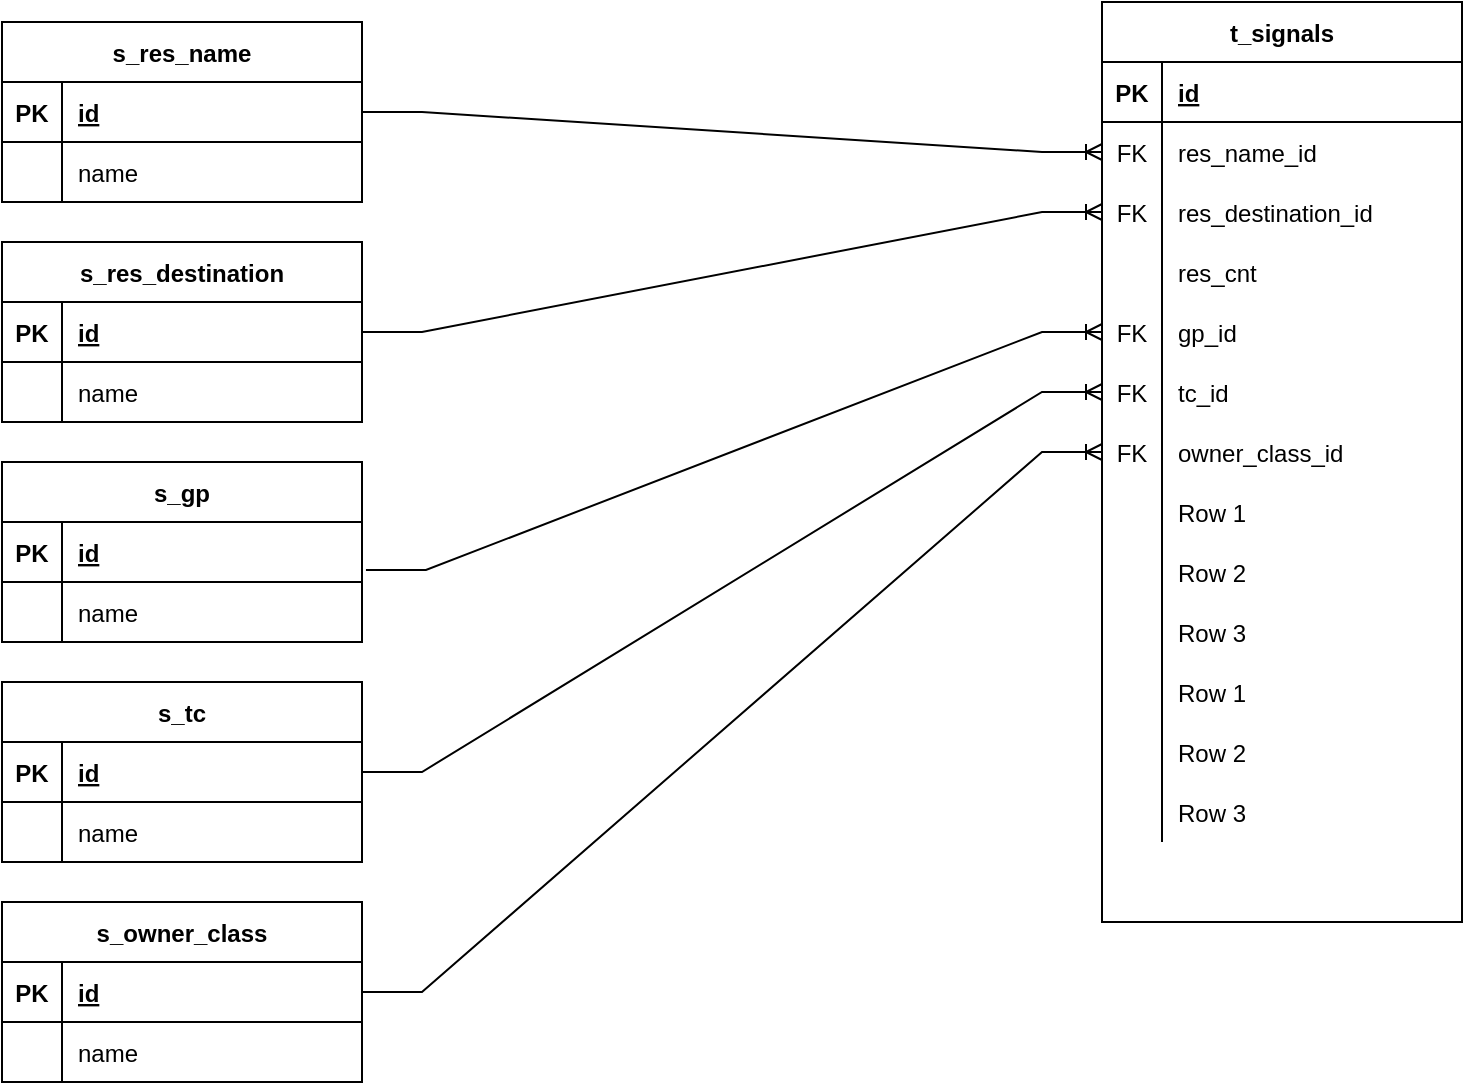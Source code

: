 <mxfile version="19.0.2" type="github">
  <diagram id="_c8XlLo-DM4U93fI8CVm" name="Page-1">
    <mxGraphModel dx="1360" dy="802" grid="1" gridSize="10" guides="1" tooltips="1" connect="1" arrows="1" fold="1" page="1" pageScale="1" pageWidth="850" pageHeight="1100" math="0" shadow="0">
      <root>
        <mxCell id="0" />
        <mxCell id="1" parent="0" />
        <mxCell id="Uqn_cT9qYYMw_Bj5x5u8-5" value="s_res_name" style="shape=table;startSize=30;container=1;collapsible=1;childLayout=tableLayout;fixedRows=1;rowLines=0;fontStyle=1;align=center;resizeLast=1;" vertex="1" parent="1">
          <mxGeometry x="90" y="60" width="180" height="90" as="geometry" />
        </mxCell>
        <mxCell id="Uqn_cT9qYYMw_Bj5x5u8-6" value="" style="shape=tableRow;horizontal=0;startSize=0;swimlaneHead=0;swimlaneBody=0;fillColor=none;collapsible=0;dropTarget=0;points=[[0,0.5],[1,0.5]];portConstraint=eastwest;top=0;left=0;right=0;bottom=1;" vertex="1" parent="Uqn_cT9qYYMw_Bj5x5u8-5">
          <mxGeometry y="30" width="180" height="30" as="geometry" />
        </mxCell>
        <mxCell id="Uqn_cT9qYYMw_Bj5x5u8-7" value="PK" style="shape=partialRectangle;connectable=0;fillColor=none;top=0;left=0;bottom=0;right=0;fontStyle=1;overflow=hidden;" vertex="1" parent="Uqn_cT9qYYMw_Bj5x5u8-6">
          <mxGeometry width="30" height="30" as="geometry">
            <mxRectangle width="30" height="30" as="alternateBounds" />
          </mxGeometry>
        </mxCell>
        <mxCell id="Uqn_cT9qYYMw_Bj5x5u8-8" value="id" style="shape=partialRectangle;connectable=0;fillColor=none;top=0;left=0;bottom=0;right=0;align=left;spacingLeft=6;fontStyle=5;overflow=hidden;" vertex="1" parent="Uqn_cT9qYYMw_Bj5x5u8-6">
          <mxGeometry x="30" width="150" height="30" as="geometry">
            <mxRectangle width="150" height="30" as="alternateBounds" />
          </mxGeometry>
        </mxCell>
        <mxCell id="Uqn_cT9qYYMw_Bj5x5u8-9" value="" style="shape=tableRow;horizontal=0;startSize=0;swimlaneHead=0;swimlaneBody=0;fillColor=none;collapsible=0;dropTarget=0;points=[[0,0.5],[1,0.5]];portConstraint=eastwest;top=0;left=0;right=0;bottom=0;" vertex="1" parent="Uqn_cT9qYYMw_Bj5x5u8-5">
          <mxGeometry y="60" width="180" height="30" as="geometry" />
        </mxCell>
        <mxCell id="Uqn_cT9qYYMw_Bj5x5u8-10" value="" style="shape=partialRectangle;connectable=0;fillColor=none;top=0;left=0;bottom=0;right=0;editable=1;overflow=hidden;" vertex="1" parent="Uqn_cT9qYYMw_Bj5x5u8-9">
          <mxGeometry width="30" height="30" as="geometry">
            <mxRectangle width="30" height="30" as="alternateBounds" />
          </mxGeometry>
        </mxCell>
        <mxCell id="Uqn_cT9qYYMw_Bj5x5u8-11" value="name" style="shape=partialRectangle;connectable=0;fillColor=none;top=0;left=0;bottom=0;right=0;align=left;spacingLeft=6;overflow=hidden;" vertex="1" parent="Uqn_cT9qYYMw_Bj5x5u8-9">
          <mxGeometry x="30" width="150" height="30" as="geometry">
            <mxRectangle width="150" height="30" as="alternateBounds" />
          </mxGeometry>
        </mxCell>
        <mxCell id="Uqn_cT9qYYMw_Bj5x5u8-18" value="s_res_destination" style="shape=table;startSize=30;container=1;collapsible=1;childLayout=tableLayout;fixedRows=1;rowLines=0;fontStyle=1;align=center;resizeLast=1;" vertex="1" parent="1">
          <mxGeometry x="90" y="170" width="180" height="90" as="geometry" />
        </mxCell>
        <mxCell id="Uqn_cT9qYYMw_Bj5x5u8-19" value="" style="shape=tableRow;horizontal=0;startSize=0;swimlaneHead=0;swimlaneBody=0;fillColor=none;collapsible=0;dropTarget=0;points=[[0,0.5],[1,0.5]];portConstraint=eastwest;top=0;left=0;right=0;bottom=1;" vertex="1" parent="Uqn_cT9qYYMw_Bj5x5u8-18">
          <mxGeometry y="30" width="180" height="30" as="geometry" />
        </mxCell>
        <mxCell id="Uqn_cT9qYYMw_Bj5x5u8-20" value="PK" style="shape=partialRectangle;connectable=0;fillColor=none;top=0;left=0;bottom=0;right=0;fontStyle=1;overflow=hidden;" vertex="1" parent="Uqn_cT9qYYMw_Bj5x5u8-19">
          <mxGeometry width="30" height="30" as="geometry">
            <mxRectangle width="30" height="30" as="alternateBounds" />
          </mxGeometry>
        </mxCell>
        <mxCell id="Uqn_cT9qYYMw_Bj5x5u8-21" value="id" style="shape=partialRectangle;connectable=0;fillColor=none;top=0;left=0;bottom=0;right=0;align=left;spacingLeft=6;fontStyle=5;overflow=hidden;" vertex="1" parent="Uqn_cT9qYYMw_Bj5x5u8-19">
          <mxGeometry x="30" width="150" height="30" as="geometry">
            <mxRectangle width="150" height="30" as="alternateBounds" />
          </mxGeometry>
        </mxCell>
        <mxCell id="Uqn_cT9qYYMw_Bj5x5u8-22" value="" style="shape=tableRow;horizontal=0;startSize=0;swimlaneHead=0;swimlaneBody=0;fillColor=none;collapsible=0;dropTarget=0;points=[[0,0.5],[1,0.5]];portConstraint=eastwest;top=0;left=0;right=0;bottom=0;" vertex="1" parent="Uqn_cT9qYYMw_Bj5x5u8-18">
          <mxGeometry y="60" width="180" height="30" as="geometry" />
        </mxCell>
        <mxCell id="Uqn_cT9qYYMw_Bj5x5u8-23" value="" style="shape=partialRectangle;connectable=0;fillColor=none;top=0;left=0;bottom=0;right=0;editable=1;overflow=hidden;" vertex="1" parent="Uqn_cT9qYYMw_Bj5x5u8-22">
          <mxGeometry width="30" height="30" as="geometry">
            <mxRectangle width="30" height="30" as="alternateBounds" />
          </mxGeometry>
        </mxCell>
        <mxCell id="Uqn_cT9qYYMw_Bj5x5u8-24" value="name" style="shape=partialRectangle;connectable=0;fillColor=none;top=0;left=0;bottom=0;right=0;align=left;spacingLeft=6;overflow=hidden;" vertex="1" parent="Uqn_cT9qYYMw_Bj5x5u8-22">
          <mxGeometry x="30" width="150" height="30" as="geometry">
            <mxRectangle width="150" height="30" as="alternateBounds" />
          </mxGeometry>
        </mxCell>
        <mxCell id="Uqn_cT9qYYMw_Bj5x5u8-38" value="" style="edgeStyle=entityRelationEdgeStyle;fontSize=12;html=1;endArrow=ERoneToMany;rounded=0;entryX=0;entryY=0.5;entryDx=0;entryDy=0;" edge="1" parent="1" source="Uqn_cT9qYYMw_Bj5x5u8-5" target="Uqn_cT9qYYMw_Bj5x5u8-74">
          <mxGeometry width="100" height="100" relative="1" as="geometry">
            <mxPoint x="370" y="460" as="sourcePoint" />
            <mxPoint x="580" y="240" as="targetPoint" />
          </mxGeometry>
        </mxCell>
        <mxCell id="Uqn_cT9qYYMw_Bj5x5u8-42" value="" style="edgeStyle=entityRelationEdgeStyle;fontSize=12;html=1;endArrow=ERoneToMany;rounded=0;entryX=0;entryY=0.5;entryDx=0;entryDy=0;" edge="1" parent="1" source="Uqn_cT9qYYMw_Bj5x5u8-19" target="Uqn_cT9qYYMw_Bj5x5u8-77">
          <mxGeometry width="100" height="100" relative="1" as="geometry">
            <mxPoint x="280" y="115" as="sourcePoint" />
            <mxPoint x="581.08" y="293.4" as="targetPoint" />
          </mxGeometry>
        </mxCell>
        <mxCell id="Uqn_cT9qYYMw_Bj5x5u8-43" value="s_gp" style="shape=table;startSize=30;container=1;collapsible=1;childLayout=tableLayout;fixedRows=1;rowLines=0;fontStyle=1;align=center;resizeLast=1;" vertex="1" parent="1">
          <mxGeometry x="90" y="280" width="180" height="90" as="geometry" />
        </mxCell>
        <mxCell id="Uqn_cT9qYYMw_Bj5x5u8-44" value="" style="shape=tableRow;horizontal=0;startSize=0;swimlaneHead=0;swimlaneBody=0;fillColor=none;collapsible=0;dropTarget=0;points=[[0,0.5],[1,0.5]];portConstraint=eastwest;top=0;left=0;right=0;bottom=1;" vertex="1" parent="Uqn_cT9qYYMw_Bj5x5u8-43">
          <mxGeometry y="30" width="180" height="30" as="geometry" />
        </mxCell>
        <mxCell id="Uqn_cT9qYYMw_Bj5x5u8-45" value="PK" style="shape=partialRectangle;connectable=0;fillColor=none;top=0;left=0;bottom=0;right=0;fontStyle=1;overflow=hidden;" vertex="1" parent="Uqn_cT9qYYMw_Bj5x5u8-44">
          <mxGeometry width="30" height="30" as="geometry">
            <mxRectangle width="30" height="30" as="alternateBounds" />
          </mxGeometry>
        </mxCell>
        <mxCell id="Uqn_cT9qYYMw_Bj5x5u8-46" value="id" style="shape=partialRectangle;connectable=0;fillColor=none;top=0;left=0;bottom=0;right=0;align=left;spacingLeft=6;fontStyle=5;overflow=hidden;" vertex="1" parent="Uqn_cT9qYYMw_Bj5x5u8-44">
          <mxGeometry x="30" width="150" height="30" as="geometry">
            <mxRectangle width="150" height="30" as="alternateBounds" />
          </mxGeometry>
        </mxCell>
        <mxCell id="Uqn_cT9qYYMw_Bj5x5u8-47" value="" style="shape=tableRow;horizontal=0;startSize=0;swimlaneHead=0;swimlaneBody=0;fillColor=none;collapsible=0;dropTarget=0;points=[[0,0.5],[1,0.5]];portConstraint=eastwest;top=0;left=0;right=0;bottom=0;" vertex="1" parent="Uqn_cT9qYYMw_Bj5x5u8-43">
          <mxGeometry y="60" width="180" height="30" as="geometry" />
        </mxCell>
        <mxCell id="Uqn_cT9qYYMw_Bj5x5u8-48" value="" style="shape=partialRectangle;connectable=0;fillColor=none;top=0;left=0;bottom=0;right=0;editable=1;overflow=hidden;" vertex="1" parent="Uqn_cT9qYYMw_Bj5x5u8-47">
          <mxGeometry width="30" height="30" as="geometry">
            <mxRectangle width="30" height="30" as="alternateBounds" />
          </mxGeometry>
        </mxCell>
        <mxCell id="Uqn_cT9qYYMw_Bj5x5u8-49" value="name" style="shape=partialRectangle;connectable=0;fillColor=none;top=0;left=0;bottom=0;right=0;align=left;spacingLeft=6;overflow=hidden;" vertex="1" parent="Uqn_cT9qYYMw_Bj5x5u8-47">
          <mxGeometry x="30" width="150" height="30" as="geometry">
            <mxRectangle width="150" height="30" as="alternateBounds" />
          </mxGeometry>
        </mxCell>
        <mxCell id="Uqn_cT9qYYMw_Bj5x5u8-50" value="s_tc" style="shape=table;startSize=30;container=1;collapsible=1;childLayout=tableLayout;fixedRows=1;rowLines=0;fontStyle=1;align=center;resizeLast=1;" vertex="1" parent="1">
          <mxGeometry x="90" y="390" width="180" height="90" as="geometry" />
        </mxCell>
        <mxCell id="Uqn_cT9qYYMw_Bj5x5u8-51" value="" style="shape=tableRow;horizontal=0;startSize=0;swimlaneHead=0;swimlaneBody=0;fillColor=none;collapsible=0;dropTarget=0;points=[[0,0.5],[1,0.5]];portConstraint=eastwest;top=0;left=0;right=0;bottom=1;" vertex="1" parent="Uqn_cT9qYYMw_Bj5x5u8-50">
          <mxGeometry y="30" width="180" height="30" as="geometry" />
        </mxCell>
        <mxCell id="Uqn_cT9qYYMw_Bj5x5u8-52" value="PK" style="shape=partialRectangle;connectable=0;fillColor=none;top=0;left=0;bottom=0;right=0;fontStyle=1;overflow=hidden;" vertex="1" parent="Uqn_cT9qYYMw_Bj5x5u8-51">
          <mxGeometry width="30" height="30" as="geometry">
            <mxRectangle width="30" height="30" as="alternateBounds" />
          </mxGeometry>
        </mxCell>
        <mxCell id="Uqn_cT9qYYMw_Bj5x5u8-53" value="id" style="shape=partialRectangle;connectable=0;fillColor=none;top=0;left=0;bottom=0;right=0;align=left;spacingLeft=6;fontStyle=5;overflow=hidden;" vertex="1" parent="Uqn_cT9qYYMw_Bj5x5u8-51">
          <mxGeometry x="30" width="150" height="30" as="geometry">
            <mxRectangle width="150" height="30" as="alternateBounds" />
          </mxGeometry>
        </mxCell>
        <mxCell id="Uqn_cT9qYYMw_Bj5x5u8-54" value="" style="shape=tableRow;horizontal=0;startSize=0;swimlaneHead=0;swimlaneBody=0;fillColor=none;collapsible=0;dropTarget=0;points=[[0,0.5],[1,0.5]];portConstraint=eastwest;top=0;left=0;right=0;bottom=0;" vertex="1" parent="Uqn_cT9qYYMw_Bj5x5u8-50">
          <mxGeometry y="60" width="180" height="30" as="geometry" />
        </mxCell>
        <mxCell id="Uqn_cT9qYYMw_Bj5x5u8-55" value="" style="shape=partialRectangle;connectable=0;fillColor=none;top=0;left=0;bottom=0;right=0;editable=1;overflow=hidden;" vertex="1" parent="Uqn_cT9qYYMw_Bj5x5u8-54">
          <mxGeometry width="30" height="30" as="geometry">
            <mxRectangle width="30" height="30" as="alternateBounds" />
          </mxGeometry>
        </mxCell>
        <mxCell id="Uqn_cT9qYYMw_Bj5x5u8-56" value="name" style="shape=partialRectangle;connectable=0;fillColor=none;top=0;left=0;bottom=0;right=0;align=left;spacingLeft=6;overflow=hidden;" vertex="1" parent="Uqn_cT9qYYMw_Bj5x5u8-54">
          <mxGeometry x="30" width="150" height="30" as="geometry">
            <mxRectangle width="150" height="30" as="alternateBounds" />
          </mxGeometry>
        </mxCell>
        <mxCell id="Uqn_cT9qYYMw_Bj5x5u8-57" value="s_owner_class" style="shape=table;startSize=30;container=1;collapsible=1;childLayout=tableLayout;fixedRows=1;rowLines=0;fontStyle=1;align=center;resizeLast=1;" vertex="1" parent="1">
          <mxGeometry x="90" y="500" width="180" height="90" as="geometry" />
        </mxCell>
        <mxCell id="Uqn_cT9qYYMw_Bj5x5u8-58" value="" style="shape=tableRow;horizontal=0;startSize=0;swimlaneHead=0;swimlaneBody=0;fillColor=none;collapsible=0;dropTarget=0;points=[[0,0.5],[1,0.5]];portConstraint=eastwest;top=0;left=0;right=0;bottom=1;" vertex="1" parent="Uqn_cT9qYYMw_Bj5x5u8-57">
          <mxGeometry y="30" width="180" height="30" as="geometry" />
        </mxCell>
        <mxCell id="Uqn_cT9qYYMw_Bj5x5u8-59" value="PK" style="shape=partialRectangle;connectable=0;fillColor=none;top=0;left=0;bottom=0;right=0;fontStyle=1;overflow=hidden;" vertex="1" parent="Uqn_cT9qYYMw_Bj5x5u8-58">
          <mxGeometry width="30" height="30" as="geometry">
            <mxRectangle width="30" height="30" as="alternateBounds" />
          </mxGeometry>
        </mxCell>
        <mxCell id="Uqn_cT9qYYMw_Bj5x5u8-60" value="id" style="shape=partialRectangle;connectable=0;fillColor=none;top=0;left=0;bottom=0;right=0;align=left;spacingLeft=6;fontStyle=5;overflow=hidden;" vertex="1" parent="Uqn_cT9qYYMw_Bj5x5u8-58">
          <mxGeometry x="30" width="150" height="30" as="geometry">
            <mxRectangle width="150" height="30" as="alternateBounds" />
          </mxGeometry>
        </mxCell>
        <mxCell id="Uqn_cT9qYYMw_Bj5x5u8-61" value="" style="shape=tableRow;horizontal=0;startSize=0;swimlaneHead=0;swimlaneBody=0;fillColor=none;collapsible=0;dropTarget=0;points=[[0,0.5],[1,0.5]];portConstraint=eastwest;top=0;left=0;right=0;bottom=0;" vertex="1" parent="Uqn_cT9qYYMw_Bj5x5u8-57">
          <mxGeometry y="60" width="180" height="30" as="geometry" />
        </mxCell>
        <mxCell id="Uqn_cT9qYYMw_Bj5x5u8-62" value="" style="shape=partialRectangle;connectable=0;fillColor=none;top=0;left=0;bottom=0;right=0;editable=1;overflow=hidden;" vertex="1" parent="Uqn_cT9qYYMw_Bj5x5u8-61">
          <mxGeometry width="30" height="30" as="geometry">
            <mxRectangle width="30" height="30" as="alternateBounds" />
          </mxGeometry>
        </mxCell>
        <mxCell id="Uqn_cT9qYYMw_Bj5x5u8-63" value="name" style="shape=partialRectangle;connectable=0;fillColor=none;top=0;left=0;bottom=0;right=0;align=left;spacingLeft=6;overflow=hidden;" vertex="1" parent="Uqn_cT9qYYMw_Bj5x5u8-61">
          <mxGeometry x="30" width="150" height="30" as="geometry">
            <mxRectangle width="150" height="30" as="alternateBounds" />
          </mxGeometry>
        </mxCell>
        <mxCell id="Uqn_cT9qYYMw_Bj5x5u8-64" value="" style="edgeStyle=entityRelationEdgeStyle;fontSize=12;html=1;endArrow=ERoneToMany;rounded=0;exitX=1.011;exitY=0.8;exitDx=0;exitDy=0;exitPerimeter=0;entryX=0;entryY=0.5;entryDx=0;entryDy=0;" edge="1" parent="1" source="Uqn_cT9qYYMw_Bj5x5u8-44" target="Uqn_cT9qYYMw_Bj5x5u8-89">
          <mxGeometry width="100" height="100" relative="1" as="geometry">
            <mxPoint x="280" y="225" as="sourcePoint" />
            <mxPoint x="580" y="180" as="targetPoint" />
          </mxGeometry>
        </mxCell>
        <mxCell id="Uqn_cT9qYYMw_Bj5x5u8-65" value="" style="edgeStyle=entityRelationEdgeStyle;fontSize=12;html=1;endArrow=ERoneToMany;rounded=0;exitX=1;exitY=0.5;exitDx=0;exitDy=0;" edge="1" parent="1" source="Uqn_cT9qYYMw_Bj5x5u8-51" target="Uqn_cT9qYYMw_Bj5x5u8-86">
          <mxGeometry width="100" height="100" relative="1" as="geometry">
            <mxPoint x="290" y="235" as="sourcePoint" />
            <mxPoint x="580" y="240" as="targetPoint" />
          </mxGeometry>
        </mxCell>
        <mxCell id="Uqn_cT9qYYMw_Bj5x5u8-66" value="" style="edgeStyle=entityRelationEdgeStyle;fontSize=12;html=1;endArrow=ERoneToMany;rounded=0;entryX=0;entryY=0.5;entryDx=0;entryDy=0;exitX=1;exitY=0.5;exitDx=0;exitDy=0;" edge="1" parent="1" source="Uqn_cT9qYYMw_Bj5x5u8-58" target="Uqn_cT9qYYMw_Bj5x5u8-83">
          <mxGeometry width="100" height="100" relative="1" as="geometry">
            <mxPoint x="300" y="245" as="sourcePoint" />
            <mxPoint x="580" y="370" as="targetPoint" />
          </mxGeometry>
        </mxCell>
        <mxCell id="Uqn_cT9qYYMw_Bj5x5u8-70" value="t_signals" style="shape=table;startSize=30;container=1;collapsible=1;childLayout=tableLayout;fixedRows=1;rowLines=0;fontStyle=1;align=center;resizeLast=1;" vertex="1" parent="1">
          <mxGeometry x="640" y="50" width="180" height="460" as="geometry" />
        </mxCell>
        <mxCell id="Uqn_cT9qYYMw_Bj5x5u8-71" value="" style="shape=tableRow;horizontal=0;startSize=0;swimlaneHead=0;swimlaneBody=0;fillColor=none;collapsible=0;dropTarget=0;points=[[0,0.5],[1,0.5]];portConstraint=eastwest;top=0;left=0;right=0;bottom=1;" vertex="1" parent="Uqn_cT9qYYMw_Bj5x5u8-70">
          <mxGeometry y="30" width="180" height="30" as="geometry" />
        </mxCell>
        <mxCell id="Uqn_cT9qYYMw_Bj5x5u8-72" value="PK" style="shape=partialRectangle;connectable=0;fillColor=none;top=0;left=0;bottom=0;right=0;fontStyle=1;overflow=hidden;" vertex="1" parent="Uqn_cT9qYYMw_Bj5x5u8-71">
          <mxGeometry width="30" height="30" as="geometry">
            <mxRectangle width="30" height="30" as="alternateBounds" />
          </mxGeometry>
        </mxCell>
        <mxCell id="Uqn_cT9qYYMw_Bj5x5u8-73" value="id" style="shape=partialRectangle;connectable=0;fillColor=none;top=0;left=0;bottom=0;right=0;align=left;spacingLeft=6;fontStyle=5;overflow=hidden;" vertex="1" parent="Uqn_cT9qYYMw_Bj5x5u8-71">
          <mxGeometry x="30" width="150" height="30" as="geometry">
            <mxRectangle width="150" height="30" as="alternateBounds" />
          </mxGeometry>
        </mxCell>
        <mxCell id="Uqn_cT9qYYMw_Bj5x5u8-74" value="" style="shape=tableRow;horizontal=0;startSize=0;swimlaneHead=0;swimlaneBody=0;fillColor=none;collapsible=0;dropTarget=0;points=[[0,0.5],[1,0.5]];portConstraint=eastwest;top=0;left=0;right=0;bottom=0;" vertex="1" parent="Uqn_cT9qYYMw_Bj5x5u8-70">
          <mxGeometry y="60" width="180" height="30" as="geometry" />
        </mxCell>
        <mxCell id="Uqn_cT9qYYMw_Bj5x5u8-75" value="FK" style="shape=partialRectangle;connectable=0;fillColor=none;top=0;left=0;bottom=0;right=0;editable=1;overflow=hidden;" vertex="1" parent="Uqn_cT9qYYMw_Bj5x5u8-74">
          <mxGeometry width="30" height="30" as="geometry">
            <mxRectangle width="30" height="30" as="alternateBounds" />
          </mxGeometry>
        </mxCell>
        <mxCell id="Uqn_cT9qYYMw_Bj5x5u8-76" value="res_name_id" style="shape=partialRectangle;connectable=0;fillColor=none;top=0;left=0;bottom=0;right=0;align=left;spacingLeft=6;overflow=hidden;" vertex="1" parent="Uqn_cT9qYYMw_Bj5x5u8-74">
          <mxGeometry x="30" width="150" height="30" as="geometry">
            <mxRectangle width="150" height="30" as="alternateBounds" />
          </mxGeometry>
        </mxCell>
        <mxCell id="Uqn_cT9qYYMw_Bj5x5u8-77" value="" style="shape=tableRow;horizontal=0;startSize=0;swimlaneHead=0;swimlaneBody=0;fillColor=none;collapsible=0;dropTarget=0;points=[[0,0.5],[1,0.5]];portConstraint=eastwest;top=0;left=0;right=0;bottom=0;" vertex="1" parent="Uqn_cT9qYYMw_Bj5x5u8-70">
          <mxGeometry y="90" width="180" height="30" as="geometry" />
        </mxCell>
        <mxCell id="Uqn_cT9qYYMw_Bj5x5u8-78" value="FK" style="shape=partialRectangle;connectable=0;fillColor=none;top=0;left=0;bottom=0;right=0;editable=1;overflow=hidden;" vertex="1" parent="Uqn_cT9qYYMw_Bj5x5u8-77">
          <mxGeometry width="30" height="30" as="geometry">
            <mxRectangle width="30" height="30" as="alternateBounds" />
          </mxGeometry>
        </mxCell>
        <mxCell id="Uqn_cT9qYYMw_Bj5x5u8-79" value="res_destination_id" style="shape=partialRectangle;connectable=0;fillColor=none;top=0;left=0;bottom=0;right=0;align=left;spacingLeft=6;overflow=hidden;" vertex="1" parent="Uqn_cT9qYYMw_Bj5x5u8-77">
          <mxGeometry x="30" width="150" height="30" as="geometry">
            <mxRectangle width="150" height="30" as="alternateBounds" />
          </mxGeometry>
        </mxCell>
        <mxCell id="Uqn_cT9qYYMw_Bj5x5u8-80" value="" style="shape=tableRow;horizontal=0;startSize=0;swimlaneHead=0;swimlaneBody=0;fillColor=none;collapsible=0;dropTarget=0;points=[[0,0.5],[1,0.5]];portConstraint=eastwest;top=0;left=0;right=0;bottom=0;" vertex="1" parent="Uqn_cT9qYYMw_Bj5x5u8-70">
          <mxGeometry y="120" width="180" height="30" as="geometry" />
        </mxCell>
        <mxCell id="Uqn_cT9qYYMw_Bj5x5u8-81" value="" style="shape=partialRectangle;connectable=0;fillColor=none;top=0;left=0;bottom=0;right=0;editable=1;overflow=hidden;" vertex="1" parent="Uqn_cT9qYYMw_Bj5x5u8-80">
          <mxGeometry width="30" height="30" as="geometry">
            <mxRectangle width="30" height="30" as="alternateBounds" />
          </mxGeometry>
        </mxCell>
        <mxCell id="Uqn_cT9qYYMw_Bj5x5u8-82" value="res_cnt" style="shape=partialRectangle;connectable=0;fillColor=none;top=0;left=0;bottom=0;right=0;align=left;spacingLeft=6;overflow=hidden;" vertex="1" parent="Uqn_cT9qYYMw_Bj5x5u8-80">
          <mxGeometry x="30" width="150" height="30" as="geometry">
            <mxRectangle width="150" height="30" as="alternateBounds" />
          </mxGeometry>
        </mxCell>
        <mxCell id="Uqn_cT9qYYMw_Bj5x5u8-89" value="" style="shape=tableRow;horizontal=0;startSize=0;swimlaneHead=0;swimlaneBody=0;fillColor=none;collapsible=0;dropTarget=0;points=[[0,0.5],[1,0.5]];portConstraint=eastwest;top=0;left=0;right=0;bottom=0;" vertex="1" parent="Uqn_cT9qYYMw_Bj5x5u8-70">
          <mxGeometry y="150" width="180" height="30" as="geometry" />
        </mxCell>
        <mxCell id="Uqn_cT9qYYMw_Bj5x5u8-90" value="FK" style="shape=partialRectangle;connectable=0;fillColor=none;top=0;left=0;bottom=0;right=0;editable=1;overflow=hidden;" vertex="1" parent="Uqn_cT9qYYMw_Bj5x5u8-89">
          <mxGeometry width="30" height="30" as="geometry">
            <mxRectangle width="30" height="30" as="alternateBounds" />
          </mxGeometry>
        </mxCell>
        <mxCell id="Uqn_cT9qYYMw_Bj5x5u8-91" value="gp_id" style="shape=partialRectangle;connectable=0;fillColor=none;top=0;left=0;bottom=0;right=0;align=left;spacingLeft=6;overflow=hidden;" vertex="1" parent="Uqn_cT9qYYMw_Bj5x5u8-89">
          <mxGeometry x="30" width="150" height="30" as="geometry">
            <mxRectangle width="150" height="30" as="alternateBounds" />
          </mxGeometry>
        </mxCell>
        <mxCell id="Uqn_cT9qYYMw_Bj5x5u8-86" value="" style="shape=tableRow;horizontal=0;startSize=0;swimlaneHead=0;swimlaneBody=0;fillColor=none;collapsible=0;dropTarget=0;points=[[0,0.5],[1,0.5]];portConstraint=eastwest;top=0;left=0;right=0;bottom=0;" vertex="1" parent="Uqn_cT9qYYMw_Bj5x5u8-70">
          <mxGeometry y="180" width="180" height="30" as="geometry" />
        </mxCell>
        <mxCell id="Uqn_cT9qYYMw_Bj5x5u8-87" value="FK" style="shape=partialRectangle;connectable=0;fillColor=none;top=0;left=0;bottom=0;right=0;editable=1;overflow=hidden;" vertex="1" parent="Uqn_cT9qYYMw_Bj5x5u8-86">
          <mxGeometry width="30" height="30" as="geometry">
            <mxRectangle width="30" height="30" as="alternateBounds" />
          </mxGeometry>
        </mxCell>
        <mxCell id="Uqn_cT9qYYMw_Bj5x5u8-88" value="tc_id" style="shape=partialRectangle;connectable=0;fillColor=none;top=0;left=0;bottom=0;right=0;align=left;spacingLeft=6;overflow=hidden;" vertex="1" parent="Uqn_cT9qYYMw_Bj5x5u8-86">
          <mxGeometry x="30" width="150" height="30" as="geometry">
            <mxRectangle width="150" height="30" as="alternateBounds" />
          </mxGeometry>
        </mxCell>
        <mxCell id="Uqn_cT9qYYMw_Bj5x5u8-83" value="" style="shape=tableRow;horizontal=0;startSize=0;swimlaneHead=0;swimlaneBody=0;fillColor=none;collapsible=0;dropTarget=0;points=[[0,0.5],[1,0.5]];portConstraint=eastwest;top=0;left=0;right=0;bottom=0;" vertex="1" parent="Uqn_cT9qYYMw_Bj5x5u8-70">
          <mxGeometry y="210" width="180" height="30" as="geometry" />
        </mxCell>
        <mxCell id="Uqn_cT9qYYMw_Bj5x5u8-84" value="FK" style="shape=partialRectangle;connectable=0;fillColor=none;top=0;left=0;bottom=0;right=0;editable=1;overflow=hidden;" vertex="1" parent="Uqn_cT9qYYMw_Bj5x5u8-83">
          <mxGeometry width="30" height="30" as="geometry">
            <mxRectangle width="30" height="30" as="alternateBounds" />
          </mxGeometry>
        </mxCell>
        <mxCell id="Uqn_cT9qYYMw_Bj5x5u8-85" value="owner_class_id" style="shape=partialRectangle;connectable=0;fillColor=none;top=0;left=0;bottom=0;right=0;align=left;spacingLeft=6;overflow=hidden;" vertex="1" parent="Uqn_cT9qYYMw_Bj5x5u8-83">
          <mxGeometry x="30" width="150" height="30" as="geometry">
            <mxRectangle width="150" height="30" as="alternateBounds" />
          </mxGeometry>
        </mxCell>
        <mxCell id="Uqn_cT9qYYMw_Bj5x5u8-98" value="" style="shape=tableRow;horizontal=0;startSize=0;swimlaneHead=0;swimlaneBody=0;fillColor=none;collapsible=0;dropTarget=0;points=[[0,0.5],[1,0.5]];portConstraint=eastwest;top=0;left=0;right=0;bottom=0;" vertex="1" parent="Uqn_cT9qYYMw_Bj5x5u8-70">
          <mxGeometry y="240" width="180" height="30" as="geometry" />
        </mxCell>
        <mxCell id="Uqn_cT9qYYMw_Bj5x5u8-99" value="" style="shape=partialRectangle;connectable=0;fillColor=none;top=0;left=0;bottom=0;right=0;editable=1;overflow=hidden;" vertex="1" parent="Uqn_cT9qYYMw_Bj5x5u8-98">
          <mxGeometry width="30" height="30" as="geometry">
            <mxRectangle width="30" height="30" as="alternateBounds" />
          </mxGeometry>
        </mxCell>
        <mxCell id="Uqn_cT9qYYMw_Bj5x5u8-100" value="Row 1" style="shape=partialRectangle;connectable=0;fillColor=none;top=0;left=0;bottom=0;right=0;align=left;spacingLeft=6;overflow=hidden;" vertex="1" parent="Uqn_cT9qYYMw_Bj5x5u8-98">
          <mxGeometry x="30" width="150" height="30" as="geometry">
            <mxRectangle width="150" height="30" as="alternateBounds" />
          </mxGeometry>
        </mxCell>
        <mxCell id="Uqn_cT9qYYMw_Bj5x5u8-95" value="" style="shape=tableRow;horizontal=0;startSize=0;swimlaneHead=0;swimlaneBody=0;fillColor=none;collapsible=0;dropTarget=0;points=[[0,0.5],[1,0.5]];portConstraint=eastwest;top=0;left=0;right=0;bottom=0;" vertex="1" parent="Uqn_cT9qYYMw_Bj5x5u8-70">
          <mxGeometry y="270" width="180" height="30" as="geometry" />
        </mxCell>
        <mxCell id="Uqn_cT9qYYMw_Bj5x5u8-96" value="" style="shape=partialRectangle;connectable=0;fillColor=none;top=0;left=0;bottom=0;right=0;editable=1;overflow=hidden;" vertex="1" parent="Uqn_cT9qYYMw_Bj5x5u8-95">
          <mxGeometry width="30" height="30" as="geometry">
            <mxRectangle width="30" height="30" as="alternateBounds" />
          </mxGeometry>
        </mxCell>
        <mxCell id="Uqn_cT9qYYMw_Bj5x5u8-97" value="Row 2" style="shape=partialRectangle;connectable=0;fillColor=none;top=0;left=0;bottom=0;right=0;align=left;spacingLeft=6;overflow=hidden;" vertex="1" parent="Uqn_cT9qYYMw_Bj5x5u8-95">
          <mxGeometry x="30" width="150" height="30" as="geometry">
            <mxRectangle width="150" height="30" as="alternateBounds" />
          </mxGeometry>
        </mxCell>
        <mxCell id="Uqn_cT9qYYMw_Bj5x5u8-92" value="" style="shape=tableRow;horizontal=0;startSize=0;swimlaneHead=0;swimlaneBody=0;fillColor=none;collapsible=0;dropTarget=0;points=[[0,0.5],[1,0.5]];portConstraint=eastwest;top=0;left=0;right=0;bottom=0;" vertex="1" parent="Uqn_cT9qYYMw_Bj5x5u8-70">
          <mxGeometry y="300" width="180" height="30" as="geometry" />
        </mxCell>
        <mxCell id="Uqn_cT9qYYMw_Bj5x5u8-93" value="" style="shape=partialRectangle;connectable=0;fillColor=none;top=0;left=0;bottom=0;right=0;editable=1;overflow=hidden;" vertex="1" parent="Uqn_cT9qYYMw_Bj5x5u8-92">
          <mxGeometry width="30" height="30" as="geometry">
            <mxRectangle width="30" height="30" as="alternateBounds" />
          </mxGeometry>
        </mxCell>
        <mxCell id="Uqn_cT9qYYMw_Bj5x5u8-94" value="Row 3" style="shape=partialRectangle;connectable=0;fillColor=none;top=0;left=0;bottom=0;right=0;align=left;spacingLeft=6;overflow=hidden;" vertex="1" parent="Uqn_cT9qYYMw_Bj5x5u8-92">
          <mxGeometry x="30" width="150" height="30" as="geometry">
            <mxRectangle width="150" height="30" as="alternateBounds" />
          </mxGeometry>
        </mxCell>
        <mxCell id="Uqn_cT9qYYMw_Bj5x5u8-107" value="" style="shape=tableRow;horizontal=0;startSize=0;swimlaneHead=0;swimlaneBody=0;fillColor=none;collapsible=0;dropTarget=0;points=[[0,0.5],[1,0.5]];portConstraint=eastwest;top=0;left=0;right=0;bottom=0;" vertex="1" parent="Uqn_cT9qYYMw_Bj5x5u8-70">
          <mxGeometry y="330" width="180" height="30" as="geometry" />
        </mxCell>
        <mxCell id="Uqn_cT9qYYMw_Bj5x5u8-108" value="" style="shape=partialRectangle;connectable=0;fillColor=none;top=0;left=0;bottom=0;right=0;editable=1;overflow=hidden;" vertex="1" parent="Uqn_cT9qYYMw_Bj5x5u8-107">
          <mxGeometry width="30" height="30" as="geometry">
            <mxRectangle width="30" height="30" as="alternateBounds" />
          </mxGeometry>
        </mxCell>
        <mxCell id="Uqn_cT9qYYMw_Bj5x5u8-109" value="Row 1" style="shape=partialRectangle;connectable=0;fillColor=none;top=0;left=0;bottom=0;right=0;align=left;spacingLeft=6;overflow=hidden;" vertex="1" parent="Uqn_cT9qYYMw_Bj5x5u8-107">
          <mxGeometry x="30" width="150" height="30" as="geometry">
            <mxRectangle width="150" height="30" as="alternateBounds" />
          </mxGeometry>
        </mxCell>
        <mxCell id="Uqn_cT9qYYMw_Bj5x5u8-104" value="" style="shape=tableRow;horizontal=0;startSize=0;swimlaneHead=0;swimlaneBody=0;fillColor=none;collapsible=0;dropTarget=0;points=[[0,0.5],[1,0.5]];portConstraint=eastwest;top=0;left=0;right=0;bottom=0;" vertex="1" parent="Uqn_cT9qYYMw_Bj5x5u8-70">
          <mxGeometry y="360" width="180" height="30" as="geometry" />
        </mxCell>
        <mxCell id="Uqn_cT9qYYMw_Bj5x5u8-105" value="" style="shape=partialRectangle;connectable=0;fillColor=none;top=0;left=0;bottom=0;right=0;editable=1;overflow=hidden;" vertex="1" parent="Uqn_cT9qYYMw_Bj5x5u8-104">
          <mxGeometry width="30" height="30" as="geometry">
            <mxRectangle width="30" height="30" as="alternateBounds" />
          </mxGeometry>
        </mxCell>
        <mxCell id="Uqn_cT9qYYMw_Bj5x5u8-106" value="Row 2" style="shape=partialRectangle;connectable=0;fillColor=none;top=0;left=0;bottom=0;right=0;align=left;spacingLeft=6;overflow=hidden;" vertex="1" parent="Uqn_cT9qYYMw_Bj5x5u8-104">
          <mxGeometry x="30" width="150" height="30" as="geometry">
            <mxRectangle width="150" height="30" as="alternateBounds" />
          </mxGeometry>
        </mxCell>
        <mxCell id="Uqn_cT9qYYMw_Bj5x5u8-101" value="" style="shape=tableRow;horizontal=0;startSize=0;swimlaneHead=0;swimlaneBody=0;fillColor=none;collapsible=0;dropTarget=0;points=[[0,0.5],[1,0.5]];portConstraint=eastwest;top=0;left=0;right=0;bottom=0;" vertex="1" parent="Uqn_cT9qYYMw_Bj5x5u8-70">
          <mxGeometry y="390" width="180" height="30" as="geometry" />
        </mxCell>
        <mxCell id="Uqn_cT9qYYMw_Bj5x5u8-102" value="" style="shape=partialRectangle;connectable=0;fillColor=none;top=0;left=0;bottom=0;right=0;editable=1;overflow=hidden;" vertex="1" parent="Uqn_cT9qYYMw_Bj5x5u8-101">
          <mxGeometry width="30" height="30" as="geometry">
            <mxRectangle width="30" height="30" as="alternateBounds" />
          </mxGeometry>
        </mxCell>
        <mxCell id="Uqn_cT9qYYMw_Bj5x5u8-103" value="Row 3" style="shape=partialRectangle;connectable=0;fillColor=none;top=0;left=0;bottom=0;right=0;align=left;spacingLeft=6;overflow=hidden;" vertex="1" parent="Uqn_cT9qYYMw_Bj5x5u8-101">
          <mxGeometry x="30" width="150" height="30" as="geometry">
            <mxRectangle width="150" height="30" as="alternateBounds" />
          </mxGeometry>
        </mxCell>
      </root>
    </mxGraphModel>
  </diagram>
</mxfile>

